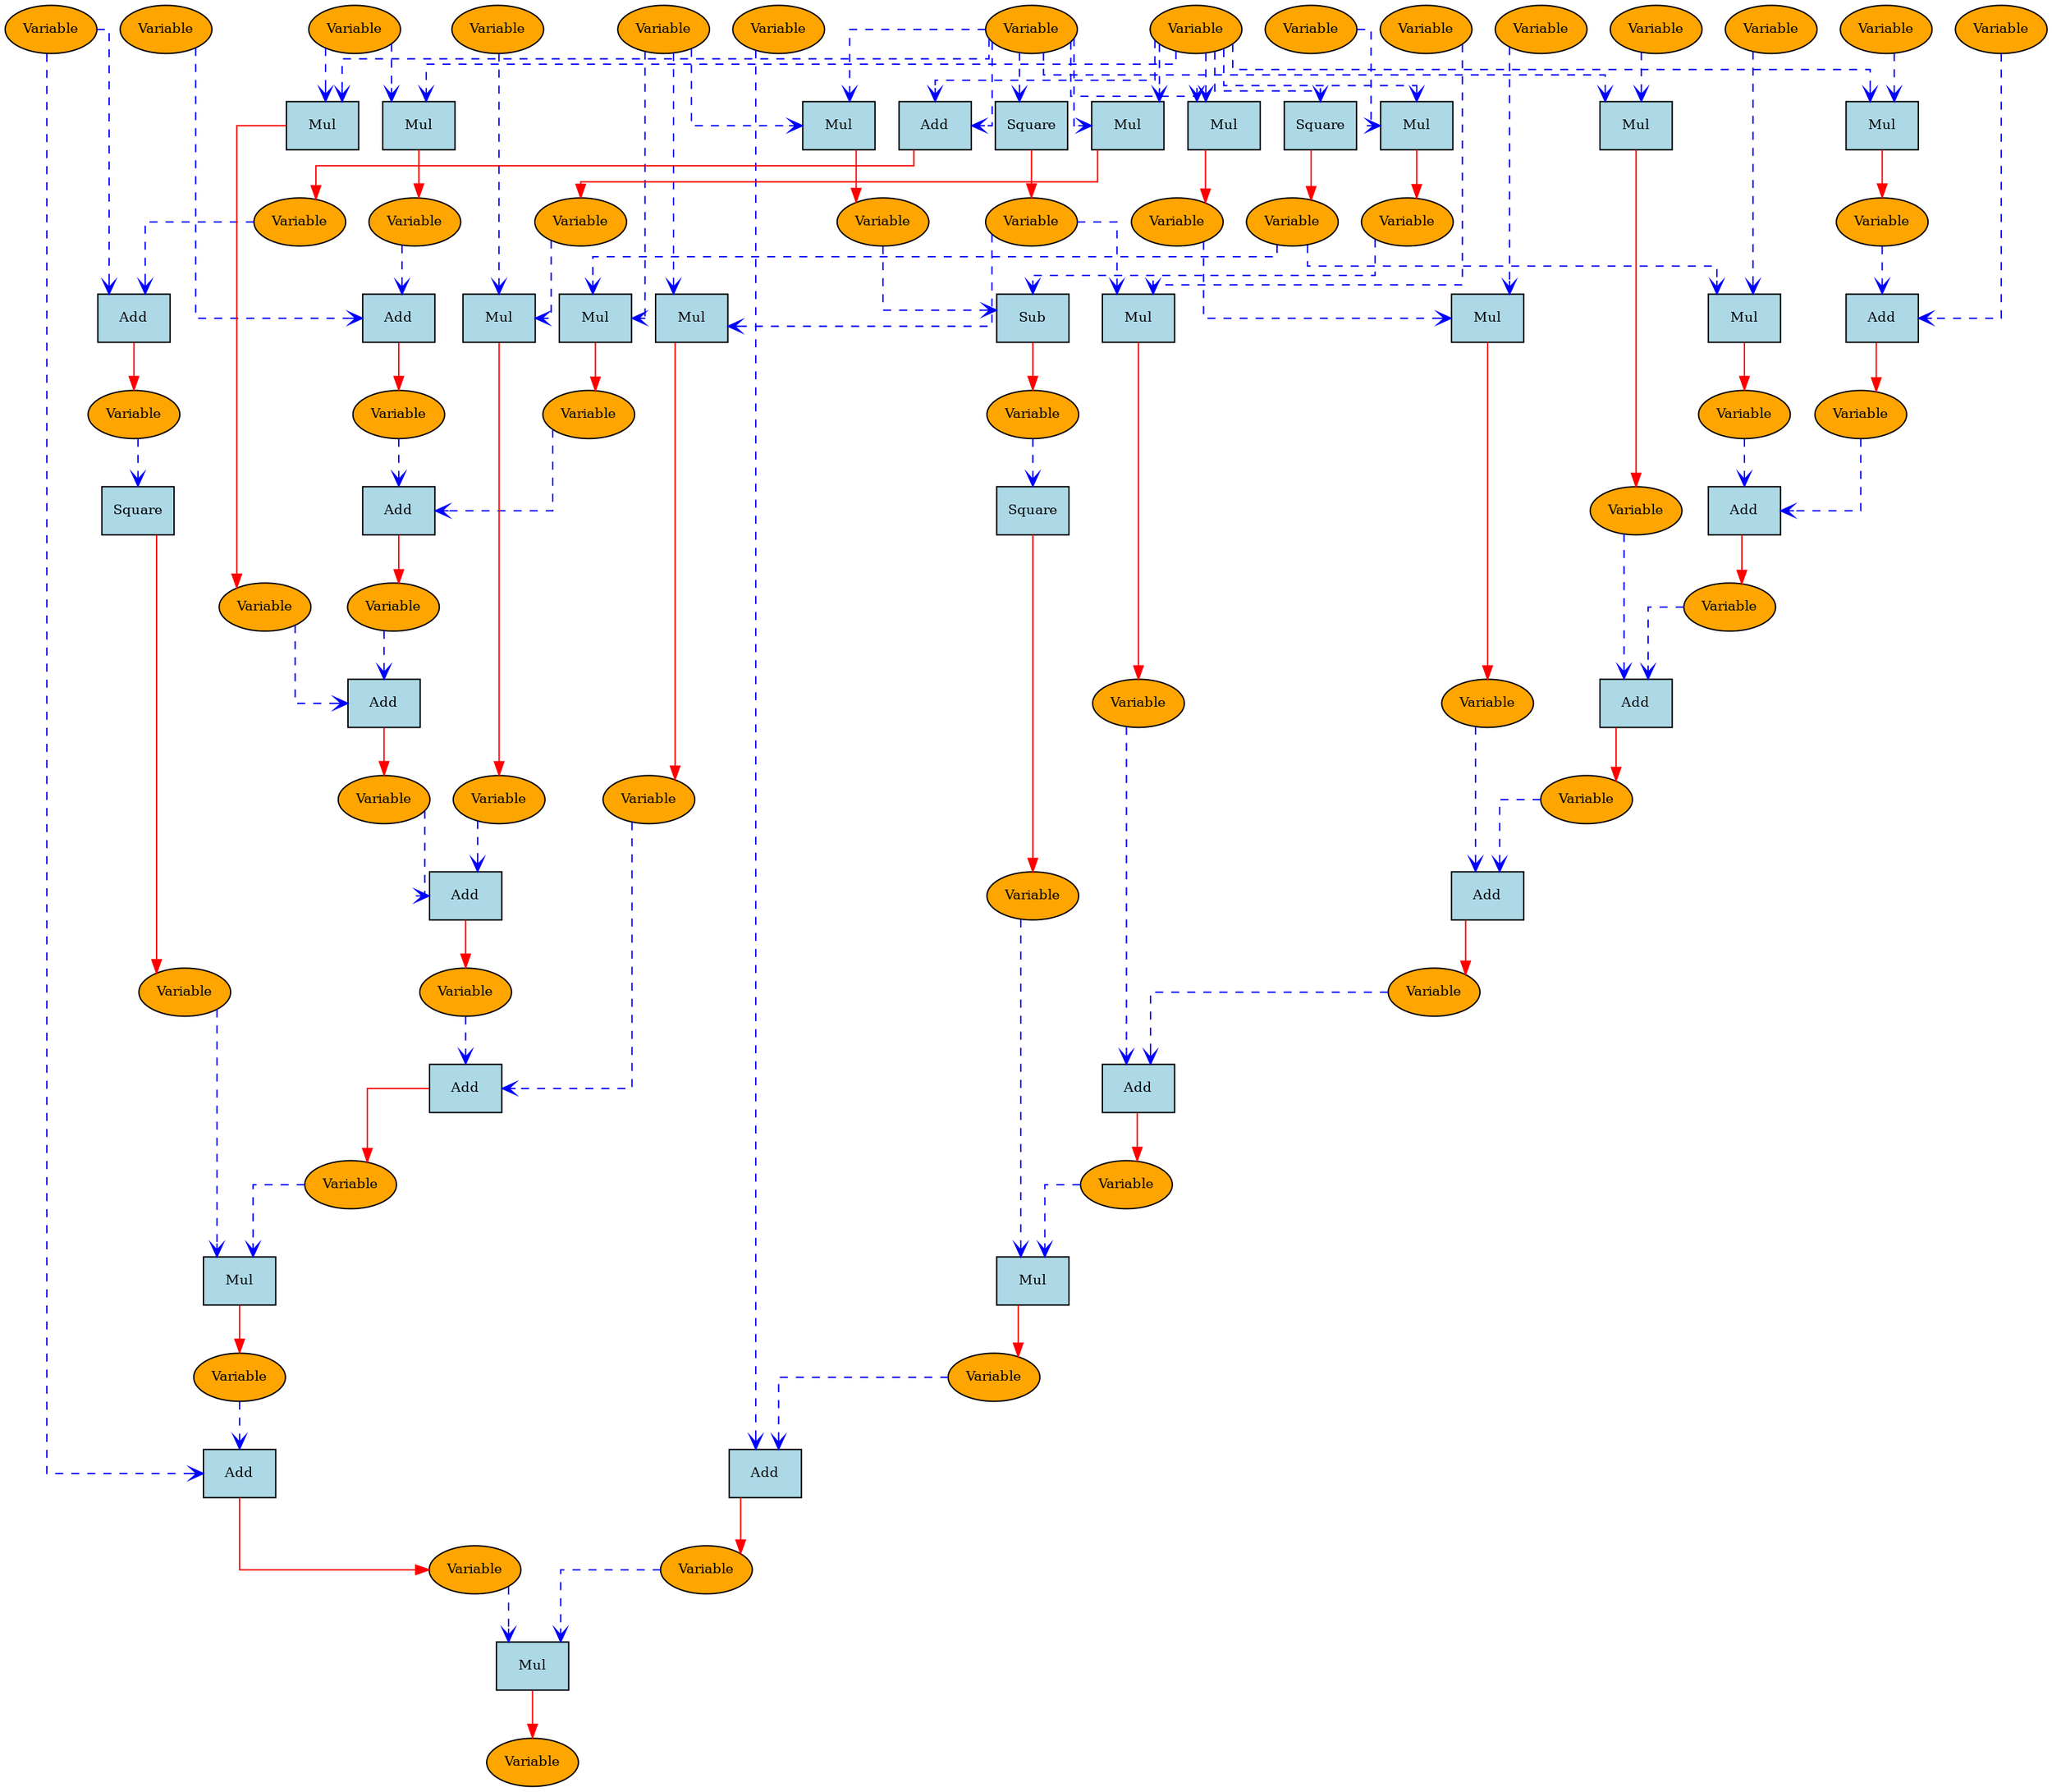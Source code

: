 digraph ComputationGraph {
      // start graph
                    splines=ortho;
                  // orthogonal edges
                    node [shape=ellipse, style=filled, fillcolor=lightgoldenrod1, fontsize=10];
    { rank=source; "0x1fe968191e0"; "0x1fe9681a590"; "0x1fe967ff3e0"; "0x1fe96818df0"; "0x1fe96819ff0"; "0x1fe967ff740"; "0x1fe96818c40"; "0x1fe967ff7d0"; "0x1fe967fed20"; "0x1fe96819540"; "0x1fe967ff1a0"; "0x1fe967ff6b0"; "0x1fe967ff500"; "0x1fe967ff110"; "0x1fe96819f60"; }
    "0x1fe967ff3e0" [label="Variable", style=filled, fillcolor=orange];
    "0x1fe967fed20" [label="Variable", style=filled, fillcolor=orange];
    "0x1fe96804a70" [label="Add", shape=box, style=filled, fillcolor=lightblue];
    "0x1fe9681a620" [label="Variable", style=filled, fillcolor=orange];
    "0x1fe967ff3e0" -> "0x1fe96804a70" [style=dashed, color=blue, arrowhead=vee];
    "0x1fe967fed20" -> "0x1fe96804a70" [style=dashed, color=blue, arrowhead=vee];
    "0x1fe96804a70" -> "0x1fe9681a620" [style=solid, color=red, arrowtail=vee];
    "0x1fe967ff110" [label="Variable", style=filled, fillcolor=orange];
    "0x1fe96805010" [label="Add", shape=box, style=filled, fillcolor=lightblue];
    "0x1fe968190c0" [label="Variable", style=filled, fillcolor=orange];
    "0x1fe9681a620" -> "0x1fe96805010" [style=dashed, color=blue, arrowhead=vee];
    "0x1fe967ff110" -> "0x1fe96805010" [style=dashed, color=blue, arrowhead=vee];
    "0x1fe96805010" -> "0x1fe968190c0" [style=solid, color=red, arrowtail=vee];
    "0x1fe96804f80" [label="Square", shape=box, style=filled, fillcolor=lightblue];
    "0x1fe9681a2c0" [label="Variable", style=filled, fillcolor=orange];
    "0x1fe967ff3e0" -> "0x1fe96804f80" [style=dashed, color=blue, arrowhead=vee];
    "0x1fe96804f80" -> "0x1fe9681a2c0" [style=solid, color=red, arrowtail=vee];
    "0x1fe96804b00" [label="Square", shape=box, style=filled, fillcolor=lightblue];
    "0x1fe96819d20" [label="Variable", style=filled, fillcolor=orange];
    "0x1fe967fed20" -> "0x1fe96804b00" [style=dashed, color=blue, arrowhead=vee];
    "0x1fe96804b00" -> "0x1fe96819d20" [style=solid, color=red, arrowtail=vee];
    "0x1fe967ff740" [label="Variable", style=filled, fillcolor=orange];
    "0x1fe96805040" [label="Mul", shape=box, style=filled, fillcolor=lightblue];
    "0x1fe96819300" [label="Variable", style=filled, fillcolor=orange];
    "0x1fe967ff740" -> "0x1fe96805040" [style=dashed, color=blue, arrowhead=vee];
    "0x1fe967ff3e0" -> "0x1fe96805040" [style=dashed, color=blue, arrowhead=vee];
    "0x1fe96805040" -> "0x1fe96819300" [style=solid, color=red, arrowtail=vee];
    "0x1fe967ff500" [label="Variable", style=filled, fillcolor=orange];
    "0x1fe96821aa0" [label="Mul", shape=box, style=filled, fillcolor=lightblue];
    "0x1fe96819db0" [label="Variable", style=filled, fillcolor=orange];
    "0x1fe967ff500" -> "0x1fe96821aa0" [style=dashed, color=blue, arrowhead=vee];
    "0x1fe9681a2c0" -> "0x1fe96821aa0" [style=dashed, color=blue, arrowhead=vee];
    "0x1fe96821aa0" -> "0x1fe96819db0" [style=solid, color=red, arrowtail=vee];
    "0x1fe96821b00" [label="Mul", shape=box, style=filled, fillcolor=lightblue];
    "0x1fe96819e40" [label="Variable", style=filled, fillcolor=orange];
    "0x1fe967ff740" -> "0x1fe96821b00" [style=dashed, color=blue, arrowhead=vee];
    "0x1fe967fed20" -> "0x1fe96821b00" [style=dashed, color=blue, arrowhead=vee];
    "0x1fe96821b00" -> "0x1fe96819e40" [style=solid, color=red, arrowtail=vee];
    "0x1fe96821410" [label="Mul", shape=box, style=filled, fillcolor=lightblue];
    "0x1fe96819930" [label="Variable", style=filled, fillcolor=orange];
    "0x1fe967ff3e0" -> "0x1fe96821410" [style=dashed, color=blue, arrowhead=vee];
    "0x1fe967fed20" -> "0x1fe96821410" [style=dashed, color=blue, arrowhead=vee];
    "0x1fe96821410" -> "0x1fe96819930" [style=solid, color=red, arrowtail=vee];
    "0x1fe967ff7d0" [label="Variable", style=filled, fillcolor=orange];
    "0x1fe968219e0" [label="Mul", shape=box, style=filled, fillcolor=lightblue];
    "0x1fe96819030" [label="Variable", style=filled, fillcolor=orange];
    "0x1fe967ff7d0" -> "0x1fe968219e0" [style=dashed, color=blue, arrowhead=vee];
    "0x1fe96819930" -> "0x1fe968219e0" [style=dashed, color=blue, arrowhead=vee];
    "0x1fe968219e0" -> "0x1fe96819030" [style=solid, color=red, arrowtail=vee];
    "0x1fe96821830" [label="Mul", shape=box, style=filled, fillcolor=lightblue];
    "0x1fe96819c00" [label="Variable", style=filled, fillcolor=orange];
    "0x1fe967ff500" -> "0x1fe96821830" [style=dashed, color=blue, arrowhead=vee];
    "0x1fe96819d20" -> "0x1fe96821830" [style=dashed, color=blue, arrowhead=vee];
    "0x1fe96821830" -> "0x1fe96819c00" [style=solid, color=red, arrowtail=vee];
    "0x1fe968191e0" [label="Variable", style=filled, fillcolor=orange];
    "0x1fe96821710" [label="Add", shape=box, style=filled, fillcolor=lightblue];
    "0x1fe96819420" [label="Variable", style=filled, fillcolor=orange];
    "0x1fe968191e0" -> "0x1fe96821710" [style=dashed, color=blue, arrowhead=vee];
    "0x1fe96819300" -> "0x1fe96821710" [style=dashed, color=blue, arrowhead=vee];
    "0x1fe96821710" -> "0x1fe96819420" [style=solid, color=red, arrowtail=vee];
    "0x1fe96821440" [label="Add", shape=box, style=filled, fillcolor=lightblue];
    "0x1fe96819150" [label="Variable", style=filled, fillcolor=orange];
    "0x1fe96819420" -> "0x1fe96821440" [style=dashed, color=blue, arrowhead=vee];
    "0x1fe96819db0" -> "0x1fe96821440" [style=dashed, color=blue, arrowhead=vee];
    "0x1fe96821440" -> "0x1fe96819150" [style=solid, color=red, arrowtail=vee];
    "0x1fe96821860" [label="Add", shape=box, style=filled, fillcolor=lightblue];
    "0x1fe96819ed0" [label="Variable", style=filled, fillcolor=orange];
    "0x1fe96819150" -> "0x1fe96821860" [style=dashed, color=blue, arrowhead=vee];
    "0x1fe96819e40" -> "0x1fe96821860" [style=dashed, color=blue, arrowhead=vee];
    "0x1fe96821860" -> "0x1fe96819ed0" [style=solid, color=red, arrowtail=vee];
    "0x1fe96821920" [label="Add", shape=box, style=filled, fillcolor=lightblue];
    "0x1fe9681a080" [label="Variable", style=filled, fillcolor=orange];
    "0x1fe96819ed0" -> "0x1fe96821920" [style=dashed, color=blue, arrowhead=vee];
    "0x1fe96819030" -> "0x1fe96821920" [style=dashed, color=blue, arrowhead=vee];
    "0x1fe96821920" -> "0x1fe9681a080" [style=solid, color=red, arrowtail=vee];
    "0x1fe96821950" [label="Add", shape=box, style=filled, fillcolor=lightblue];
    "0x1fe96819270" [label="Variable", style=filled, fillcolor=orange];
    "0x1fe9681a080" -> "0x1fe96821950" [style=dashed, color=blue, arrowhead=vee];
    "0x1fe96819c00" -> "0x1fe96821950" [style=dashed, color=blue, arrowhead=vee];
    "0x1fe96821950" -> "0x1fe96819270" [style=solid, color=red, arrowtail=vee];
    "0x1fe96821680" [label="Square", shape=box, style=filled, fillcolor=lightblue];
    "0x1fe9681a1a0" [label="Variable", style=filled, fillcolor=orange];
    "0x1fe968190c0" -> "0x1fe96821680" [style=dashed, color=blue, arrowhead=vee];
    "0x1fe96821680" -> "0x1fe9681a1a0" [style=solid, color=red, arrowtail=vee];
    "0x1fe96821470" [label="Mul", shape=box, style=filled, fillcolor=lightblue];
    "0x1fe968194b0" [label="Variable", style=filled, fillcolor=orange];
    "0x1fe9681a1a0" -> "0x1fe96821470" [style=dashed, color=blue, arrowhead=vee];
    "0x1fe96819270" -> "0x1fe96821470" [style=dashed, color=blue, arrowhead=vee];
    "0x1fe96821470" -> "0x1fe968194b0" [style=solid, color=red, arrowtail=vee];
    "0x1fe96821890" [label="Add", shape=box, style=filled, fillcolor=lightblue];
    "0x1fe96818e80" [label="Variable", style=filled, fillcolor=orange];
    "0x1fe967ff110" -> "0x1fe96821890" [style=dashed, color=blue, arrowhead=vee];
    "0x1fe968194b0" -> "0x1fe96821890" [style=dashed, color=blue, arrowhead=vee];
    "0x1fe96821890" -> "0x1fe96818e80" [style=solid, color=red, arrowtail=vee];
    "0x1fe967ff1a0" [label="Variable", style=filled, fillcolor=orange];
    "0x1fe968219b0" [label="Mul", shape=box, style=filled, fillcolor=lightblue];
    "0x1fe9681a3e0" [label="Variable", style=filled, fillcolor=orange];
    "0x1fe967ff1a0" -> "0x1fe968219b0" [style=dashed, color=blue, arrowhead=vee];
    "0x1fe967ff3e0" -> "0x1fe968219b0" [style=dashed, color=blue, arrowhead=vee];
    "0x1fe968219b0" -> "0x1fe9681a3e0" [style=solid, color=red, arrowtail=vee];
    "0x1fe968213b0" [label="Mul", shape=box, style=filled, fillcolor=lightblue];
    "0x1fe96819a50" [label="Variable", style=filled, fillcolor=orange];
    "0x1fe967ff500" -> "0x1fe968213b0" [style=dashed, color=blue, arrowhead=vee];
    "0x1fe967fed20" -> "0x1fe968213b0" [style=dashed, color=blue, arrowhead=vee];
    "0x1fe968213b0" -> "0x1fe96819a50" [style=solid, color=red, arrowtail=vee];
    "0x1fe968214a0" [label="Sub", shape=box, style=filled, fillcolor=lightblue];
    "0x1fe968199c0" [label="Variable", style=filled, fillcolor=orange];
    "0x1fe9681a3e0" -> "0x1fe968214a0" [style=dashed, color=blue, arrowhead=vee];
    "0x1fe96819a50" -> "0x1fe968214a0" [style=dashed, color=blue, arrowhead=vee];
    "0x1fe968214a0" -> "0x1fe968199c0" [style=solid, color=red, arrowtail=vee];
    "0x1fe96819ff0" [label="Variable", style=filled, fillcolor=orange];
    "0x1fe96821980" [label="Mul", shape=box, style=filled, fillcolor=lightblue];
    "0x1fe9681a110" [label="Variable", style=filled, fillcolor=orange];
    "0x1fe96819ff0" -> "0x1fe96821980" [style=dashed, color=blue, arrowhead=vee];
    "0x1fe967ff3e0" -> "0x1fe96821980" [style=dashed, color=blue, arrowhead=vee];
    "0x1fe96821980" -> "0x1fe9681a110" [style=solid, color=red, arrowtail=vee];
    "0x1fe967ff6b0" [label="Variable", style=filled, fillcolor=orange];
    "0x1fe968214d0" [label="Mul", shape=box, style=filled, fillcolor=lightblue];
    "0x1fe9681a230" [label="Variable", style=filled, fillcolor=orange];
    "0x1fe967ff6b0" -> "0x1fe968214d0" [style=dashed, color=blue, arrowhead=vee];
    "0x1fe9681a2c0" -> "0x1fe968214d0" [style=dashed, color=blue, arrowhead=vee];
    "0x1fe968214d0" -> "0x1fe9681a230" [style=solid, color=red, arrowtail=vee];
    "0x1fe96818c40" [label="Variable", style=filled, fillcolor=orange];
    "0x1fe96821770" [label="Mul", shape=box, style=filled, fillcolor=lightblue];
    "0x1fe9681aaa0" [label="Variable", style=filled, fillcolor=orange];
    "0x1fe96818c40" -> "0x1fe96821770" [style=dashed, color=blue, arrowhead=vee];
    "0x1fe967fed20" -> "0x1fe96821770" [style=dashed, color=blue, arrowhead=vee];
    "0x1fe96821770" -> "0x1fe9681aaa0" [style=solid, color=red, arrowtail=vee];
    "0x1fe96821380" [label="Mul", shape=box, style=filled, fillcolor=lightblue];
    "0x1fe96818f10" [label="Variable", style=filled, fillcolor=orange];
    "0x1fe967ff3e0" -> "0x1fe96821380" [style=dashed, color=blue, arrowhead=vee];
    "0x1fe967fed20" -> "0x1fe96821380" [style=dashed, color=blue, arrowhead=vee];
    "0x1fe96821380" -> "0x1fe96818f10" [style=solid, color=red, arrowtail=vee];
    "0x1fe96818df0" [label="Variable", style=filled, fillcolor=orange];
    "0x1fe968217a0" [label="Mul", shape=box, style=filled, fillcolor=lightblue];
    "0x1fe9681a8f0" [label="Variable", style=filled, fillcolor=orange];
    "0x1fe96818df0" -> "0x1fe968217a0" [style=dashed, color=blue, arrowhead=vee];
    "0x1fe96818f10" -> "0x1fe968217a0" [style=dashed, color=blue, arrowhead=vee];
    "0x1fe968217a0" -> "0x1fe9681a8f0" [style=solid, color=red, arrowtail=vee];
    "0x1fe96819540" [label="Variable", style=filled, fillcolor=orange];
    "0x1fe96821740" [label="Mul", shape=box, style=filled, fillcolor=lightblue];
    "0x1fe9681a350" [label="Variable", style=filled, fillcolor=orange];
    "0x1fe96819540" -> "0x1fe96821740" [style=dashed, color=blue, arrowhead=vee];
    "0x1fe96819d20" -> "0x1fe96821740" [style=dashed, color=blue, arrowhead=vee];
    "0x1fe96821740" -> "0x1fe9681a350" [style=solid, color=red, arrowtail=vee];
    "0x1fe96819f60" [label="Variable", style=filled, fillcolor=orange];
    "0x1fe96821500" [label="Add", shape=box, style=filled, fillcolor=lightblue];
    "0x1fe9681a740" [label="Variable", style=filled, fillcolor=orange];
    "0x1fe96819f60" -> "0x1fe96821500" [style=dashed, color=blue, arrowhead=vee];
    "0x1fe9681a110" -> "0x1fe96821500" [style=dashed, color=blue, arrowhead=vee];
    "0x1fe96821500" -> "0x1fe9681a740" [style=solid, color=red, arrowtail=vee];
    "0x1fe968216e0" [label="Add", shape=box, style=filled, fillcolor=lightblue];
    "0x1fe968195d0" [label="Variable", style=filled, fillcolor=orange];
    "0x1fe9681a740" -> "0x1fe968216e0" [style=dashed, color=blue, arrowhead=vee];
    "0x1fe9681a230" -> "0x1fe968216e0" [style=dashed, color=blue, arrowhead=vee];
    "0x1fe968216e0" -> "0x1fe968195d0" [style=solid, color=red, arrowtail=vee];
    "0x1fe968215c0" [label="Add", shape=box, style=filled, fillcolor=lightblue];
    "0x1fe968196f0" [label="Variable", style=filled, fillcolor=orange];
    "0x1fe968195d0" -> "0x1fe968215c0" [style=dashed, color=blue, arrowhead=vee];
    "0x1fe9681aaa0" -> "0x1fe968215c0" [style=dashed, color=blue, arrowhead=vee];
    "0x1fe968215c0" -> "0x1fe968196f0" [style=solid, color=red, arrowtail=vee];
    "0x1fe968218c0" [label="Add", shape=box, style=filled, fillcolor=lightblue];
    "0x1fe96819780" [label="Variable", style=filled, fillcolor=orange];
    "0x1fe968196f0" -> "0x1fe968218c0" [style=dashed, color=blue, arrowhead=vee];
    "0x1fe9681a8f0" -> "0x1fe968218c0" [style=dashed, color=blue, arrowhead=vee];
    "0x1fe968218c0" -> "0x1fe96819780" [style=solid, color=red, arrowtail=vee];
    "0x1fe968218f0" [label="Add", shape=box, style=filled, fillcolor=lightblue];
    "0x1fe9681a470" [label="Variable", style=filled, fillcolor=orange];
    "0x1fe96819780" -> "0x1fe968218f0" [style=dashed, color=blue, arrowhead=vee];
    "0x1fe9681a350" -> "0x1fe968218f0" [style=dashed, color=blue, arrowhead=vee];
    "0x1fe968218f0" -> "0x1fe9681a470" [style=solid, color=red, arrowtail=vee];
    "0x1fe968217d0" [label="Square", shape=box, style=filled, fillcolor=lightblue];
    "0x1fe96819810" [label="Variable", style=filled, fillcolor=orange];
    "0x1fe968199c0" -> "0x1fe968217d0" [style=dashed, color=blue, arrowhead=vee];
    "0x1fe968217d0" -> "0x1fe96819810" [style=solid, color=red, arrowtail=vee];
    "0x1fe96821a10" [label="Mul", shape=box, style=filled, fillcolor=lightblue];
    "0x1fe9681a500" [label="Variable", style=filled, fillcolor=orange];
    "0x1fe96819810" -> "0x1fe96821a10" [style=dashed, color=blue, arrowhead=vee];
    "0x1fe9681a470" -> "0x1fe96821a10" [style=dashed, color=blue, arrowhead=vee];
    "0x1fe96821a10" -> "0x1fe9681a500" [style=solid, color=red, arrowtail=vee];
    "0x1fe9681a590" [label="Variable", style=filled, fillcolor=orange];
    "0x1fe96821ad0" [label="Add", shape=box, style=filled, fillcolor=lightblue];
    "0x1fe968198a0" [label="Variable", style=filled, fillcolor=orange];
    "0x1fe9681a590" -> "0x1fe96821ad0" [style=dashed, color=blue, arrowhead=vee];
    "0x1fe9681a500" -> "0x1fe96821ad0" [style=dashed, color=blue, arrowhead=vee];
    "0x1fe96821ad0" -> "0x1fe968198a0" [style=solid, color=red, arrowtail=vee];
    "0x1fe968213e0" [label="Mul", shape=box, style=filled, fillcolor=lightblue];
    "0x1fe96819ae0" [label="Variable", style=filled, fillcolor=orange];
    "0x1fe96818e80" -> "0x1fe968213e0" [style=dashed, color=blue, arrowhead=vee];
    "0x1fe968198a0" -> "0x1fe968213e0" [style=dashed, color=blue, arrowhead=vee];
    "0x1fe968213e0" -> "0x1fe96819ae0" [style=solid, color=red, arrowtail=vee];
}
